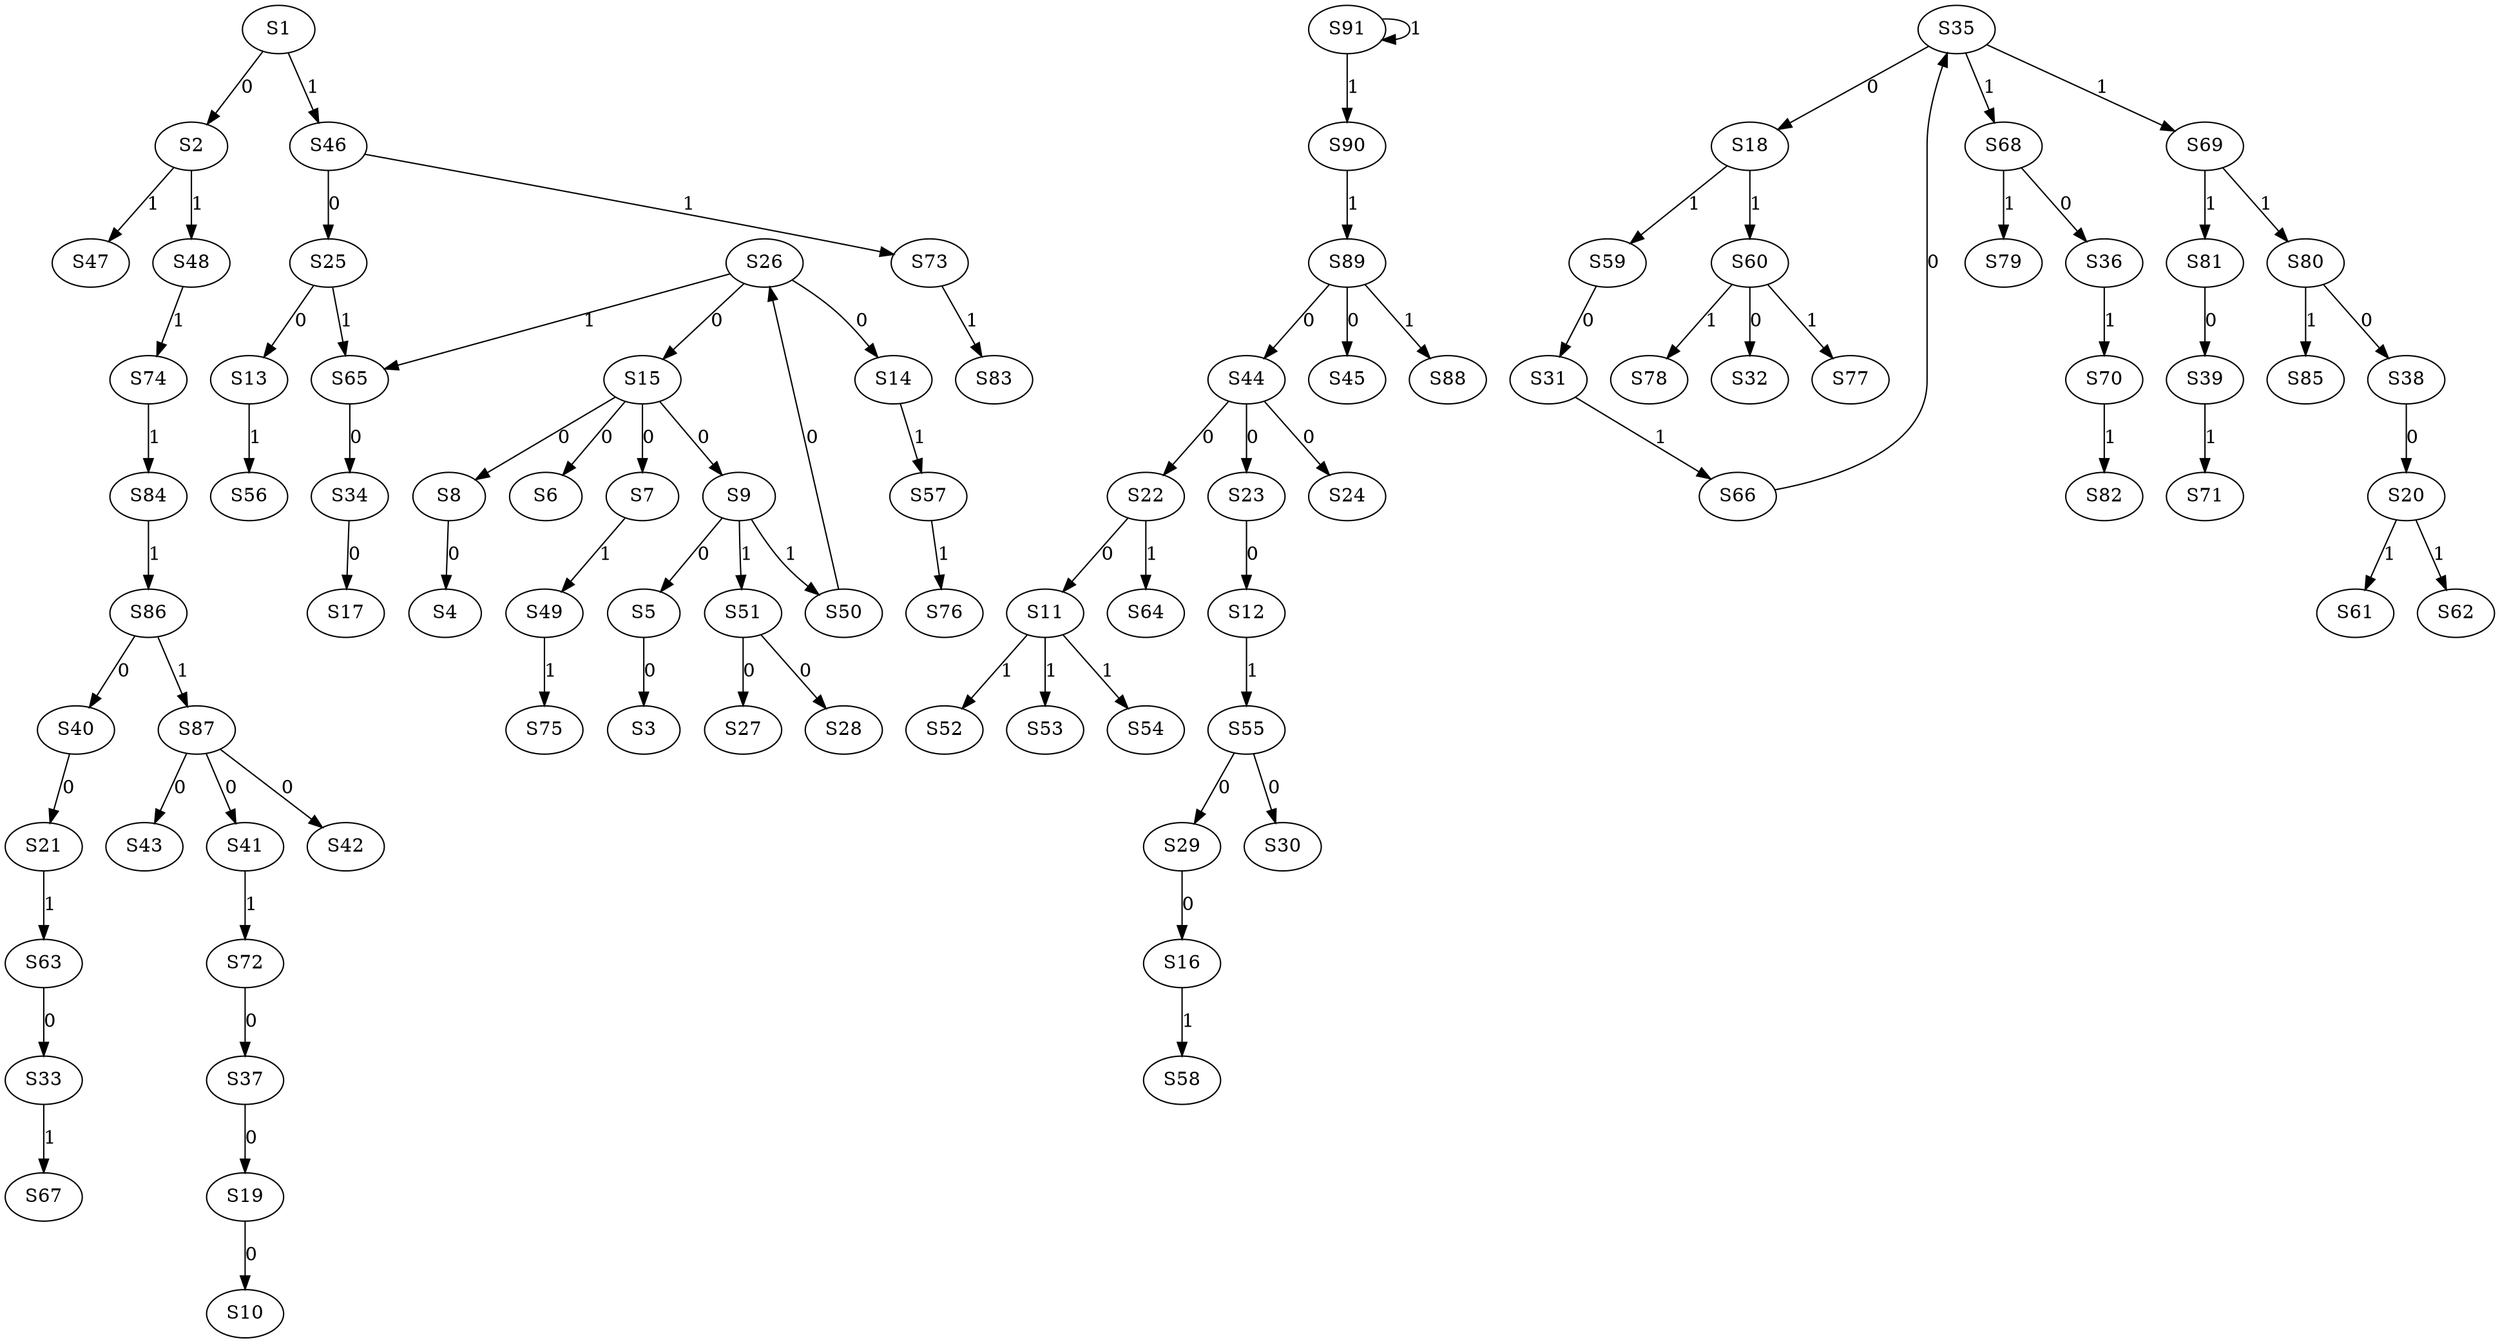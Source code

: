 strict digraph {
	S1 -> S2 [ label = 0 ];
	S5 -> S3 [ label = 0 ];
	S8 -> S4 [ label = 0 ];
	S9 -> S5 [ label = 0 ];
	S15 -> S6 [ label = 0 ];
	S15 -> S7 [ label = 0 ];
	S15 -> S8 [ label = 0 ];
	S15 -> S9 [ label = 0 ];
	S19 -> S10 [ label = 0 ];
	S22 -> S11 [ label = 0 ];
	S23 -> S12 [ label = 0 ];
	S25 -> S13 [ label = 0 ];
	S26 -> S14 [ label = 0 ];
	S26 -> S15 [ label = 0 ];
	S29 -> S16 [ label = 0 ];
	S34 -> S17 [ label = 0 ];
	S35 -> S18 [ label = 0 ];
	S37 -> S19 [ label = 0 ];
	S38 -> S20 [ label = 0 ];
	S40 -> S21 [ label = 0 ];
	S44 -> S22 [ label = 0 ];
	S44 -> S23 [ label = 0 ];
	S44 -> S24 [ label = 0 ];
	S46 -> S25 [ label = 0 ];
	S50 -> S26 [ label = 0 ];
	S51 -> S27 [ label = 0 ];
	S51 -> S28 [ label = 0 ];
	S55 -> S29 [ label = 0 ];
	S55 -> S30 [ label = 0 ];
	S59 -> S31 [ label = 0 ];
	S60 -> S32 [ label = 0 ];
	S63 -> S33 [ label = 0 ];
	S65 -> S34 [ label = 0 ];
	S66 -> S35 [ label = 0 ];
	S68 -> S36 [ label = 0 ];
	S72 -> S37 [ label = 0 ];
	S80 -> S38 [ label = 0 ];
	S81 -> S39 [ label = 0 ];
	S86 -> S40 [ label = 0 ];
	S87 -> S41 [ label = 0 ];
	S87 -> S42 [ label = 0 ];
	S87 -> S43 [ label = 0 ];
	S89 -> S44 [ label = 0 ];
	S89 -> S45 [ label = 0 ];
	S1 -> S46 [ label = 1 ];
	S2 -> S47 [ label = 1 ];
	S2 -> S48 [ label = 1 ];
	S7 -> S49 [ label = 1 ];
	S9 -> S50 [ label = 1 ];
	S9 -> S51 [ label = 1 ];
	S11 -> S52 [ label = 1 ];
	S11 -> S53 [ label = 1 ];
	S11 -> S54 [ label = 1 ];
	S12 -> S55 [ label = 1 ];
	S13 -> S56 [ label = 1 ];
	S14 -> S57 [ label = 1 ];
	S16 -> S58 [ label = 1 ];
	S18 -> S59 [ label = 1 ];
	S18 -> S60 [ label = 1 ];
	S20 -> S61 [ label = 1 ];
	S20 -> S62 [ label = 1 ];
	S21 -> S63 [ label = 1 ];
	S22 -> S64 [ label = 1 ];
	S25 -> S65 [ label = 1 ];
	S31 -> S66 [ label = 1 ];
	S33 -> S67 [ label = 1 ];
	S35 -> S68 [ label = 1 ];
	S35 -> S69 [ label = 1 ];
	S36 -> S70 [ label = 1 ];
	S39 -> S71 [ label = 1 ];
	S41 -> S72 [ label = 1 ];
	S46 -> S73 [ label = 1 ];
	S48 -> S74 [ label = 1 ];
	S49 -> S75 [ label = 1 ];
	S57 -> S76 [ label = 1 ];
	S60 -> S77 [ label = 1 ];
	S60 -> S78 [ label = 1 ];
	S68 -> S79 [ label = 1 ];
	S69 -> S80 [ label = 1 ];
	S69 -> S81 [ label = 1 ];
	S70 -> S82 [ label = 1 ];
	S73 -> S83 [ label = 1 ];
	S74 -> S84 [ label = 1 ];
	S80 -> S85 [ label = 1 ];
	S84 -> S86 [ label = 1 ];
	S86 -> S87 [ label = 1 ];
	S89 -> S88 [ label = 1 ];
	S90 -> S89 [ label = 1 ];
	S91 -> S90 [ label = 1 ];
	S91 -> S91 [ label = 1 ];
	S26 -> S65 [ label = 1 ];
}